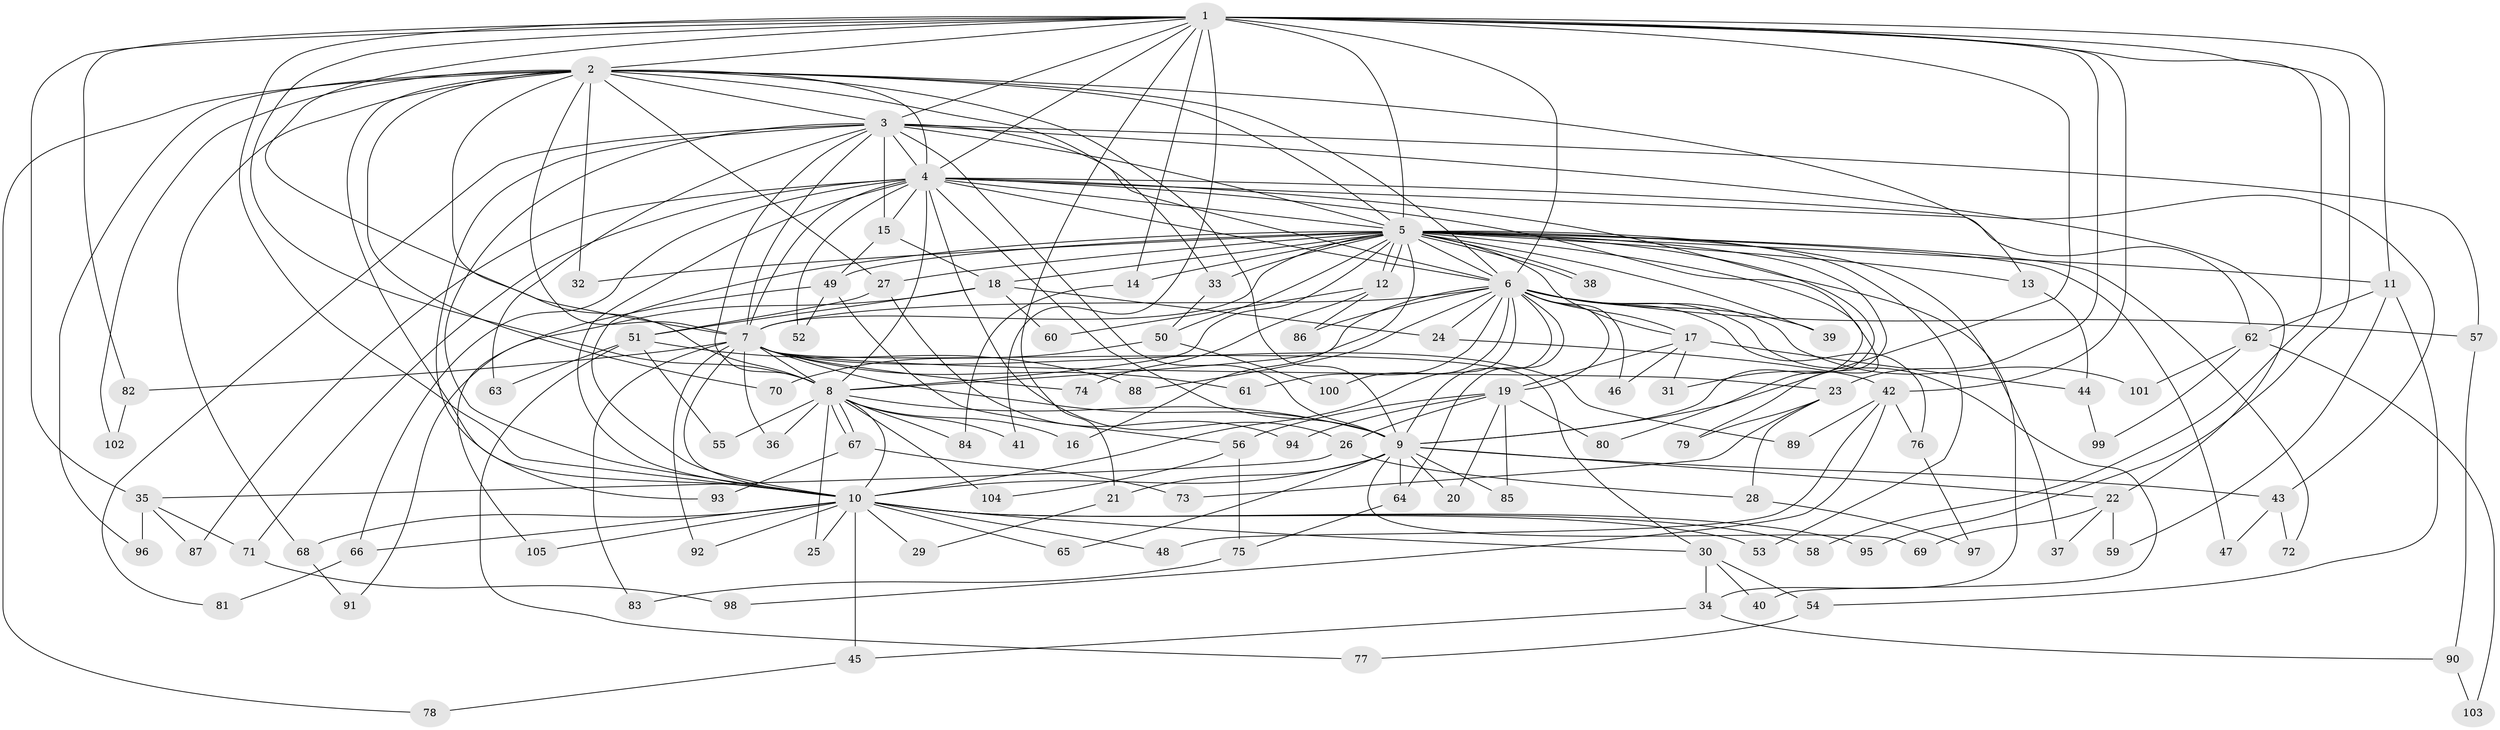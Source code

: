 // coarse degree distribution, {18: 0.012345679012345678, 17: 0.037037037037037035, 27: 0.012345679012345678, 16: 0.012345679012345678, 28: 0.012345679012345678, 15: 0.012345679012345678, 20: 0.012345679012345678, 5: 0.08641975308641975, 3: 0.14814814814814814, 6: 0.07407407407407407, 2: 0.5061728395061729, 10: 0.012345679012345678, 4: 0.06172839506172839}
// Generated by graph-tools (version 1.1) at 2025/51/02/27/25 19:51:41]
// undirected, 105 vertices, 235 edges
graph export_dot {
graph [start="1"]
  node [color=gray90,style=filled];
  1;
  2;
  3;
  4;
  5;
  6;
  7;
  8;
  9;
  10;
  11;
  12;
  13;
  14;
  15;
  16;
  17;
  18;
  19;
  20;
  21;
  22;
  23;
  24;
  25;
  26;
  27;
  28;
  29;
  30;
  31;
  32;
  33;
  34;
  35;
  36;
  37;
  38;
  39;
  40;
  41;
  42;
  43;
  44;
  45;
  46;
  47;
  48;
  49;
  50;
  51;
  52;
  53;
  54;
  55;
  56;
  57;
  58;
  59;
  60;
  61;
  62;
  63;
  64;
  65;
  66;
  67;
  68;
  69;
  70;
  71;
  72;
  73;
  74;
  75;
  76;
  77;
  78;
  79;
  80;
  81;
  82;
  83;
  84;
  85;
  86;
  87;
  88;
  89;
  90;
  91;
  92;
  93;
  94;
  95;
  96;
  97;
  98;
  99;
  100;
  101;
  102;
  103;
  104;
  105;
  1 -- 2;
  1 -- 3;
  1 -- 4;
  1 -- 5;
  1 -- 6;
  1 -- 7;
  1 -- 8;
  1 -- 9;
  1 -- 10;
  1 -- 11;
  1 -- 14;
  1 -- 21;
  1 -- 23;
  1 -- 35;
  1 -- 41;
  1 -- 42;
  1 -- 58;
  1 -- 82;
  1 -- 95;
  2 -- 3;
  2 -- 4;
  2 -- 5;
  2 -- 6;
  2 -- 7;
  2 -- 8;
  2 -- 9;
  2 -- 10;
  2 -- 13;
  2 -- 27;
  2 -- 32;
  2 -- 33;
  2 -- 68;
  2 -- 70;
  2 -- 78;
  2 -- 96;
  2 -- 102;
  3 -- 4;
  3 -- 5;
  3 -- 6;
  3 -- 7;
  3 -- 8;
  3 -- 9;
  3 -- 10;
  3 -- 15;
  3 -- 22;
  3 -- 57;
  3 -- 63;
  3 -- 81;
  3 -- 93;
  4 -- 5;
  4 -- 6;
  4 -- 7;
  4 -- 8;
  4 -- 9;
  4 -- 10;
  4 -- 15;
  4 -- 26;
  4 -- 31;
  4 -- 34;
  4 -- 43;
  4 -- 52;
  4 -- 62;
  4 -- 66;
  4 -- 71;
  4 -- 87;
  5 -- 6;
  5 -- 7;
  5 -- 8;
  5 -- 9;
  5 -- 10;
  5 -- 11;
  5 -- 12;
  5 -- 12;
  5 -- 13;
  5 -- 14;
  5 -- 16;
  5 -- 17;
  5 -- 18;
  5 -- 27;
  5 -- 32;
  5 -- 33;
  5 -- 37;
  5 -- 38;
  5 -- 38;
  5 -- 39;
  5 -- 47;
  5 -- 49;
  5 -- 50;
  5 -- 53;
  5 -- 72;
  5 -- 79;
  5 -- 80;
  6 -- 7;
  6 -- 8;
  6 -- 9;
  6 -- 10;
  6 -- 17;
  6 -- 19;
  6 -- 24;
  6 -- 39;
  6 -- 40;
  6 -- 46;
  6 -- 57;
  6 -- 61;
  6 -- 64;
  6 -- 76;
  6 -- 86;
  6 -- 88;
  6 -- 100;
  6 -- 101;
  7 -- 8;
  7 -- 9;
  7 -- 10;
  7 -- 23;
  7 -- 30;
  7 -- 36;
  7 -- 61;
  7 -- 74;
  7 -- 82;
  7 -- 83;
  7 -- 89;
  7 -- 92;
  8 -- 9;
  8 -- 10;
  8 -- 16;
  8 -- 25;
  8 -- 36;
  8 -- 41;
  8 -- 55;
  8 -- 67;
  8 -- 67;
  8 -- 84;
  8 -- 104;
  9 -- 10;
  9 -- 20;
  9 -- 21;
  9 -- 22;
  9 -- 43;
  9 -- 64;
  9 -- 65;
  9 -- 69;
  9 -- 85;
  10 -- 25;
  10 -- 29;
  10 -- 30;
  10 -- 45;
  10 -- 48;
  10 -- 53;
  10 -- 58;
  10 -- 65;
  10 -- 66;
  10 -- 68;
  10 -- 92;
  10 -- 95;
  10 -- 105;
  11 -- 54;
  11 -- 59;
  11 -- 62;
  12 -- 60;
  12 -- 74;
  12 -- 86;
  13 -- 44;
  14 -- 84;
  15 -- 18;
  15 -- 49;
  17 -- 19;
  17 -- 31;
  17 -- 44;
  17 -- 46;
  18 -- 24;
  18 -- 51;
  18 -- 60;
  18 -- 91;
  19 -- 20;
  19 -- 26;
  19 -- 56;
  19 -- 80;
  19 -- 85;
  19 -- 94;
  21 -- 29;
  22 -- 37;
  22 -- 59;
  22 -- 69;
  23 -- 28;
  23 -- 73;
  23 -- 79;
  24 -- 42;
  26 -- 28;
  26 -- 35;
  27 -- 51;
  27 -- 94;
  28 -- 97;
  30 -- 34;
  30 -- 40;
  30 -- 54;
  33 -- 50;
  34 -- 45;
  34 -- 90;
  35 -- 71;
  35 -- 87;
  35 -- 96;
  42 -- 48;
  42 -- 76;
  42 -- 89;
  42 -- 98;
  43 -- 47;
  43 -- 72;
  44 -- 99;
  45 -- 78;
  49 -- 52;
  49 -- 56;
  49 -- 105;
  50 -- 70;
  50 -- 100;
  51 -- 55;
  51 -- 63;
  51 -- 77;
  51 -- 88;
  54 -- 77;
  56 -- 75;
  56 -- 104;
  57 -- 90;
  62 -- 99;
  62 -- 101;
  62 -- 103;
  64 -- 75;
  66 -- 81;
  67 -- 73;
  67 -- 93;
  68 -- 91;
  71 -- 98;
  75 -- 83;
  76 -- 97;
  82 -- 102;
  90 -- 103;
}
